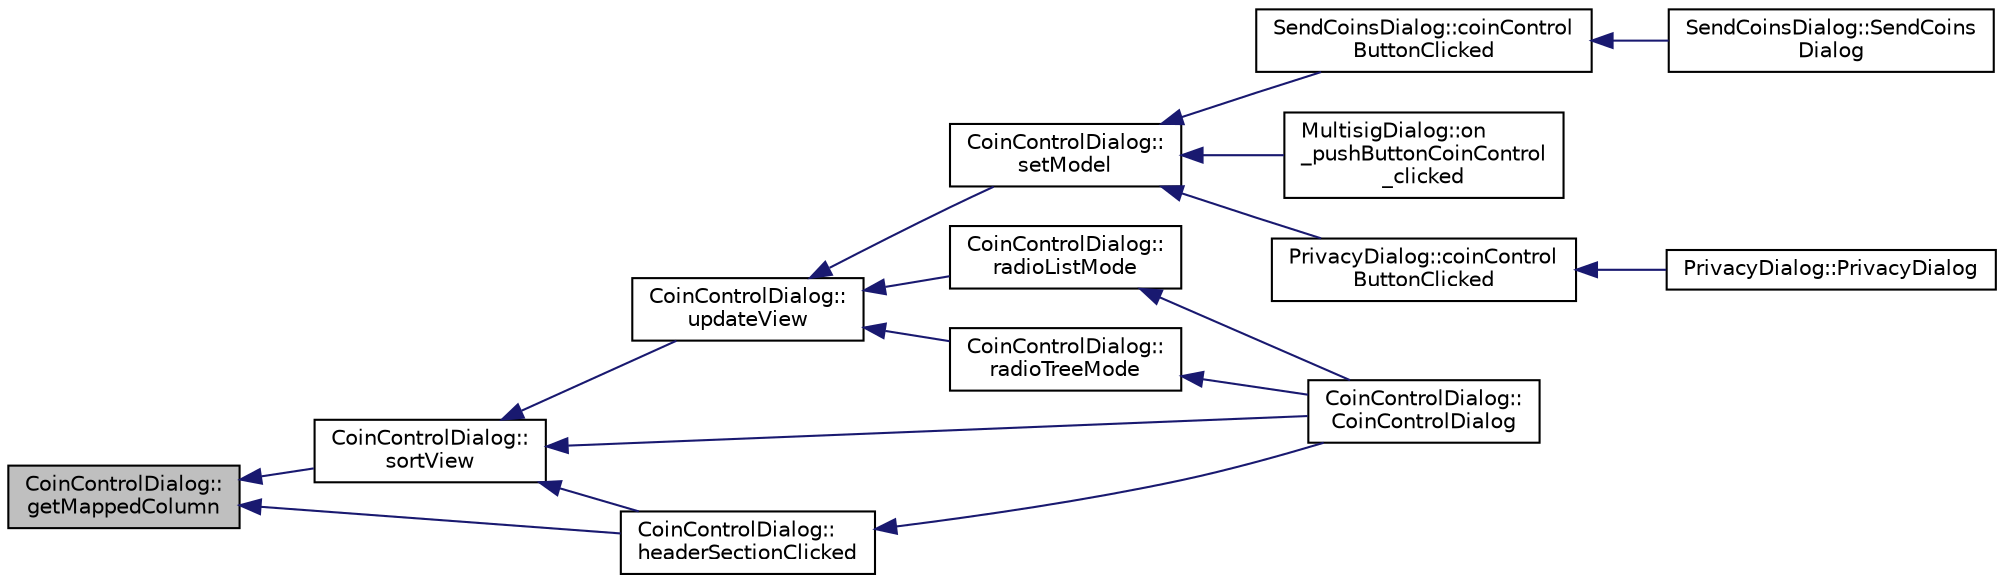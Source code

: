digraph "CoinControlDialog::getMappedColumn"
{
  edge [fontname="Helvetica",fontsize="10",labelfontname="Helvetica",labelfontsize="10"];
  node [fontname="Helvetica",fontsize="10",shape=record];
  rankdir="LR";
  Node327 [label="CoinControlDialog::\lgetMappedColumn",height=0.2,width=0.4,color="black", fillcolor="grey75", style="filled", fontcolor="black"];
  Node327 -> Node328 [dir="back",color="midnightblue",fontsize="10",style="solid",fontname="Helvetica"];
  Node328 [label="CoinControlDialog::\lsortView",height=0.2,width=0.4,color="black", fillcolor="white", style="filled",URL="$class_coin_control_dialog.html#a9573211ed101522c9b4307a02b268e39"];
  Node328 -> Node329 [dir="back",color="midnightblue",fontsize="10",style="solid",fontname="Helvetica"];
  Node329 [label="CoinControlDialog::\lCoinControlDialog",height=0.2,width=0.4,color="black", fillcolor="white", style="filled",URL="$class_coin_control_dialog.html#a8eafb58ed1c5668af9a4890704136671"];
  Node328 -> Node330 [dir="back",color="midnightblue",fontsize="10",style="solid",fontname="Helvetica"];
  Node330 [label="CoinControlDialog::\lheaderSectionClicked",height=0.2,width=0.4,color="black", fillcolor="white", style="filled",URL="$class_coin_control_dialog.html#a00055d2685a3625cb1fc5f84e8cb0a05"];
  Node330 -> Node329 [dir="back",color="midnightblue",fontsize="10",style="solid",fontname="Helvetica"];
  Node328 -> Node331 [dir="back",color="midnightblue",fontsize="10",style="solid",fontname="Helvetica"];
  Node331 [label="CoinControlDialog::\lupdateView",height=0.2,width=0.4,color="black", fillcolor="white", style="filled",URL="$class_coin_control_dialog.html#aadea33050e5c1efd5eae8d2fcfa721f9"];
  Node331 -> Node332 [dir="back",color="midnightblue",fontsize="10",style="solid",fontname="Helvetica"];
  Node332 [label="CoinControlDialog::\lsetModel",height=0.2,width=0.4,color="black", fillcolor="white", style="filled",URL="$class_coin_control_dialog.html#a4c34a48574814089c54f763a22f5317a"];
  Node332 -> Node333 [dir="back",color="midnightblue",fontsize="10",style="solid",fontname="Helvetica"];
  Node333 [label="MultisigDialog::on\l_pushButtonCoinControl\l_clicked",height=0.2,width=0.4,color="black", fillcolor="white", style="filled",URL="$class_multisig_dialog.html#a3d21b360d294040f947ce6cc685dfdfa"];
  Node332 -> Node334 [dir="back",color="midnightblue",fontsize="10",style="solid",fontname="Helvetica"];
  Node334 [label="PrivacyDialog::coinControl\lButtonClicked",height=0.2,width=0.4,color="black", fillcolor="white", style="filled",URL="$class_privacy_dialog.html#a16488c5d2fb41caedb18e9a6c1a376bb"];
  Node334 -> Node335 [dir="back",color="midnightblue",fontsize="10",style="solid",fontname="Helvetica"];
  Node335 [label="PrivacyDialog::PrivacyDialog",height=0.2,width=0.4,color="black", fillcolor="white", style="filled",URL="$class_privacy_dialog.html#ab7308b7ed5782dfa26fb1f216385207c"];
  Node332 -> Node336 [dir="back",color="midnightblue",fontsize="10",style="solid",fontname="Helvetica"];
  Node336 [label="SendCoinsDialog::coinControl\lButtonClicked",height=0.2,width=0.4,color="black", fillcolor="white", style="filled",URL="$class_send_coins_dialog.html#a59d757d9e4bea5b380eb480fd79cfb49"];
  Node336 -> Node337 [dir="back",color="midnightblue",fontsize="10",style="solid",fontname="Helvetica"];
  Node337 [label="SendCoinsDialog::SendCoins\lDialog",height=0.2,width=0.4,color="black", fillcolor="white", style="filled",URL="$class_send_coins_dialog.html#a0df5bc29d1df68eda44826651afc595f"];
  Node331 -> Node338 [dir="back",color="midnightblue",fontsize="10",style="solid",fontname="Helvetica"];
  Node338 [label="CoinControlDialog::\lradioTreeMode",height=0.2,width=0.4,color="black", fillcolor="white", style="filled",URL="$class_coin_control_dialog.html#a1990d478f3ffba666c358a4f1bd395ec"];
  Node338 -> Node329 [dir="back",color="midnightblue",fontsize="10",style="solid",fontname="Helvetica"];
  Node331 -> Node339 [dir="back",color="midnightblue",fontsize="10",style="solid",fontname="Helvetica"];
  Node339 [label="CoinControlDialog::\lradioListMode",height=0.2,width=0.4,color="black", fillcolor="white", style="filled",URL="$class_coin_control_dialog.html#a775c6d290cb63667a434b09072094533"];
  Node339 -> Node329 [dir="back",color="midnightblue",fontsize="10",style="solid",fontname="Helvetica"];
  Node327 -> Node330 [dir="back",color="midnightblue",fontsize="10",style="solid",fontname="Helvetica"];
}

